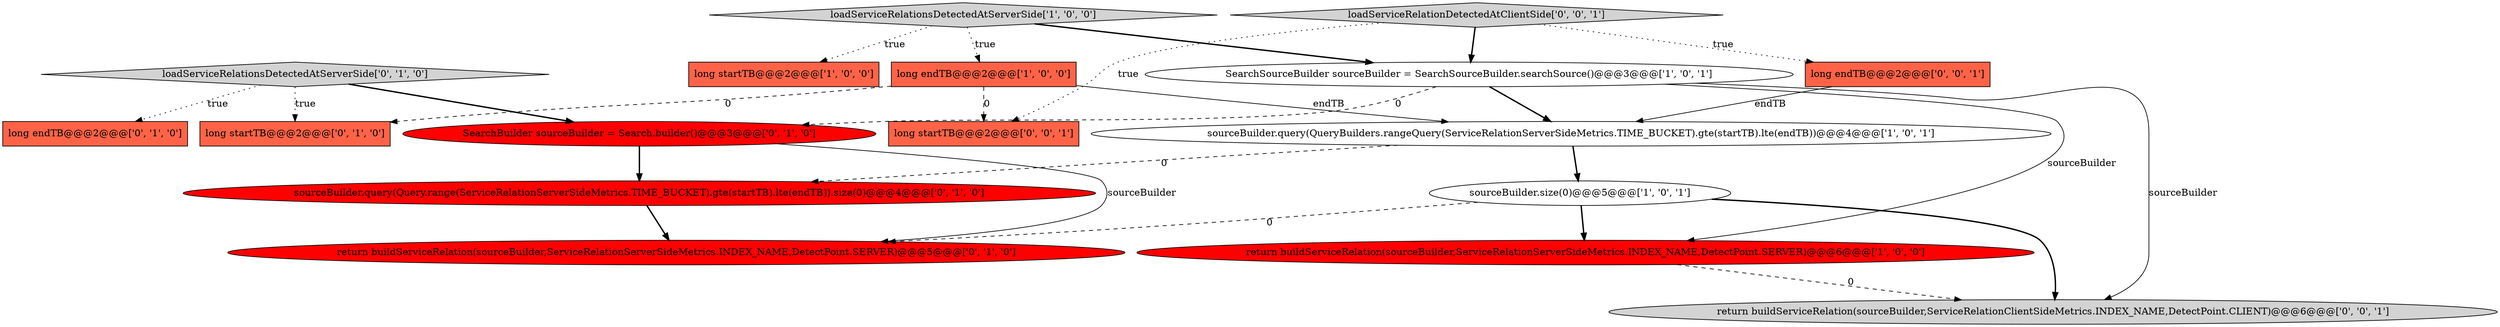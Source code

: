 digraph {
11 [style = filled, label = "SearchBuilder sourceBuilder = Search.builder()@@@3@@@['0', '1', '0']", fillcolor = red, shape = ellipse image = "AAA1AAABBB2BBB"];
2 [style = filled, label = "loadServiceRelationsDetectedAtServerSide['1', '0', '0']", fillcolor = lightgray, shape = diamond image = "AAA0AAABBB1BBB"];
1 [style = filled, label = "SearchSourceBuilder sourceBuilder = SearchSourceBuilder.searchSource()@@@3@@@['1', '0', '1']", fillcolor = white, shape = ellipse image = "AAA0AAABBB1BBB"];
13 [style = filled, label = "loadServiceRelationDetectedAtClientSide['0', '0', '1']", fillcolor = lightgray, shape = diamond image = "AAA0AAABBB3BBB"];
6 [style = filled, label = "return buildServiceRelation(sourceBuilder,ServiceRelationServerSideMetrics.INDEX_NAME,DetectPoint.SERVER)@@@6@@@['1', '0', '0']", fillcolor = red, shape = ellipse image = "AAA1AAABBB1BBB"];
7 [style = filled, label = "long endTB@@@2@@@['0', '1', '0']", fillcolor = tomato, shape = box image = "AAA0AAABBB2BBB"];
3 [style = filled, label = "sourceBuilder.size(0)@@@5@@@['1', '0', '1']", fillcolor = white, shape = ellipse image = "AAA0AAABBB1BBB"];
10 [style = filled, label = "long startTB@@@2@@@['0', '1', '0']", fillcolor = tomato, shape = box image = "AAA1AAABBB2BBB"];
4 [style = filled, label = "long endTB@@@2@@@['1', '0', '0']", fillcolor = tomato, shape = box image = "AAA1AAABBB1BBB"];
14 [style = filled, label = "long endTB@@@2@@@['0', '0', '1']", fillcolor = tomato, shape = box image = "AAA0AAABBB3BBB"];
5 [style = filled, label = "sourceBuilder.query(QueryBuilders.rangeQuery(ServiceRelationServerSideMetrics.TIME_BUCKET).gte(startTB).lte(endTB))@@@4@@@['1', '0', '1']", fillcolor = white, shape = ellipse image = "AAA0AAABBB1BBB"];
0 [style = filled, label = "long startTB@@@2@@@['1', '0', '0']", fillcolor = tomato, shape = box image = "AAA0AAABBB1BBB"];
9 [style = filled, label = "loadServiceRelationsDetectedAtServerSide['0', '1', '0']", fillcolor = lightgray, shape = diamond image = "AAA0AAABBB2BBB"];
12 [style = filled, label = "return buildServiceRelation(sourceBuilder,ServiceRelationServerSideMetrics.INDEX_NAME,DetectPoint.SERVER)@@@5@@@['0', '1', '0']", fillcolor = red, shape = ellipse image = "AAA1AAABBB2BBB"];
16 [style = filled, label = "return buildServiceRelation(sourceBuilder,ServiceRelationClientSideMetrics.INDEX_NAME,DetectPoint.CLIENT)@@@6@@@['0', '0', '1']", fillcolor = lightgray, shape = ellipse image = "AAA0AAABBB3BBB"];
8 [style = filled, label = "sourceBuilder.query(Query.range(ServiceRelationServerSideMetrics.TIME_BUCKET).gte(startTB).lte(endTB)).size(0)@@@4@@@['0', '1', '0']", fillcolor = red, shape = ellipse image = "AAA1AAABBB2BBB"];
15 [style = filled, label = "long startTB@@@2@@@['0', '0', '1']", fillcolor = tomato, shape = box image = "AAA0AAABBB3BBB"];
1->5 [style = bold, label=""];
5->3 [style = bold, label=""];
1->16 [style = solid, label="sourceBuilder"];
2->0 [style = dotted, label="true"];
9->11 [style = bold, label=""];
11->12 [style = solid, label="sourceBuilder"];
2->1 [style = bold, label=""];
4->5 [style = solid, label="endTB"];
3->6 [style = bold, label=""];
3->16 [style = bold, label=""];
1->6 [style = solid, label="sourceBuilder"];
13->1 [style = bold, label=""];
6->16 [style = dashed, label="0"];
3->12 [style = dashed, label="0"];
1->11 [style = dashed, label="0"];
4->15 [style = dashed, label="0"];
2->4 [style = dotted, label="true"];
5->8 [style = dashed, label="0"];
11->8 [style = bold, label=""];
13->15 [style = dotted, label="true"];
9->7 [style = dotted, label="true"];
4->10 [style = dashed, label="0"];
13->14 [style = dotted, label="true"];
9->10 [style = dotted, label="true"];
8->12 [style = bold, label=""];
14->5 [style = solid, label="endTB"];
}
